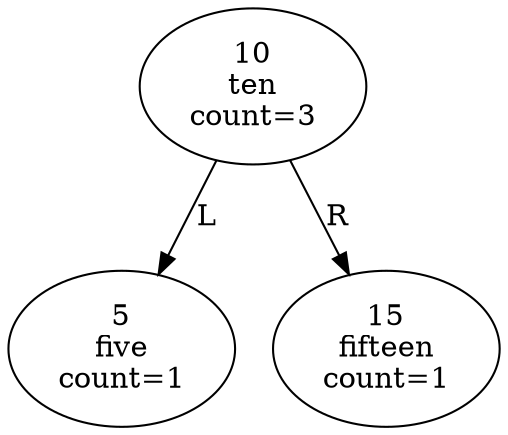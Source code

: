 digraph {
  node_1442407170 [label="10
ten
count=3"];
  node_1442407170 -> node_1118140819 [label=L taildir=sw];
  node_1442407170 -> node_1028566121 [label=R taildir=se];
  node_1118140819 [label="5
five
count=1"];
  node_1028566121 [label="15
fifteen
count=1"];
}
